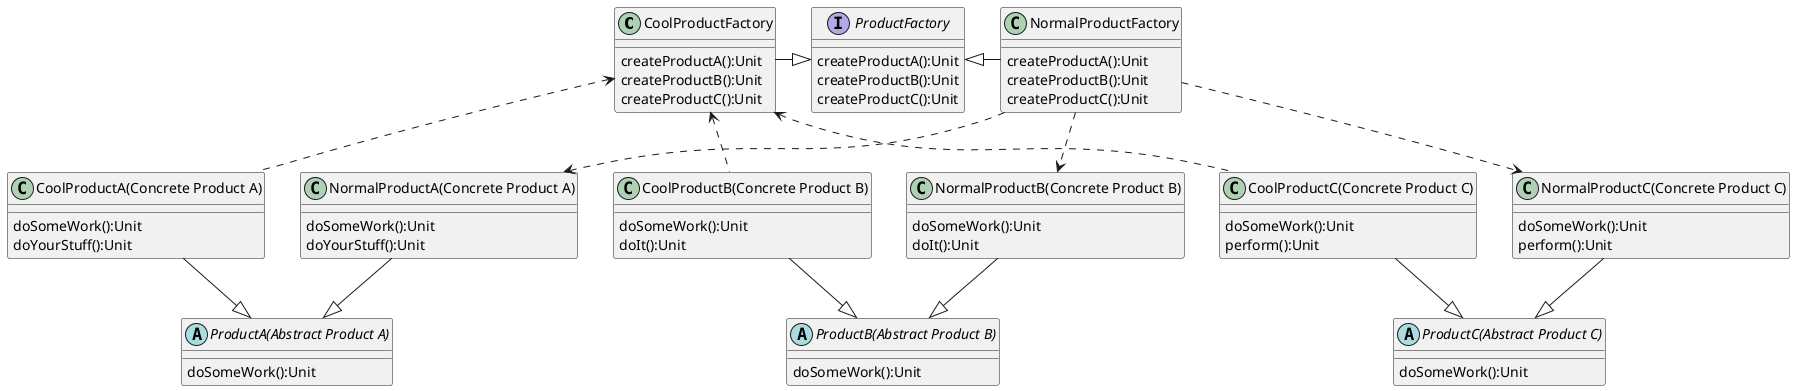 @startuml
'https://plantuml.com/class-diagram

together {
class "CoolProductFactory" as CoolProductFactory {
   createProductA():Unit
   createProductB():Unit
   createProductC():Unit
}

CoolProductFactory -|> ProductFactory

ProductFactory <|- NormalProductFactory
interface "ProductFactory" as ProductFactory {
   createProductA():Unit
   createProductB():Unit
   createProductC():Unit
}

class "NormalProductFactory" as NormalProductFactory {
   createProductA():Unit
   createProductB():Unit
   createProductC():Unit
}
}


together {
class "CoolProductA(Concrete Product A)" as CoolProductA {
   doSomeWork():Unit
   doYourStuff():Unit
}

abstract "ProductA(Abstract Product A)" as ProductA {
   doSomeWork():Unit
}

class "NormalProductA(Concrete Product A)" as NormalProductA {
   doSomeWork():Unit
   doYourStuff():Unit
}

CoolProductA --|> ProductA
NormalProductA --|> ProductA

}

together {
class "CoolProductB(Concrete Product B)" as CoolProductB {
   doSomeWork():Unit
   doIt():Unit
}
abstract "ProductB(Abstract Product B)" as ProductB {
   doSomeWork():Unit
}
class "NormalProductB(Concrete Product B)" as NormalProductB {
   doSomeWork():Unit
   doIt():Unit
}
CoolProductB --|> ProductB
NormalProductB --|> ProductB
}



together {
class "CoolProductC(Concrete Product C)" as CoolProductC {
   doSomeWork():Unit
   perform():Unit
}
abstract "ProductC(Abstract Product C)" as ProductC {
   doSomeWork():Unit
}
class "NormalProductC(Concrete Product C)" as NormalProductC {
   doSomeWork():Unit
   perform():Unit
}
CoolProductC --|> ProductC
NormalProductC --|> ProductC
}

CoolProductFactory <.. CoolProductA
CoolProductFactory <.. CoolProductB
CoolProductFactory <.. CoolProductC

NormalProductFactory ..> NormalProductA
NormalProductFactory ..> NormalProductB
NormalProductFactory ..> NormalProductC

@enduml